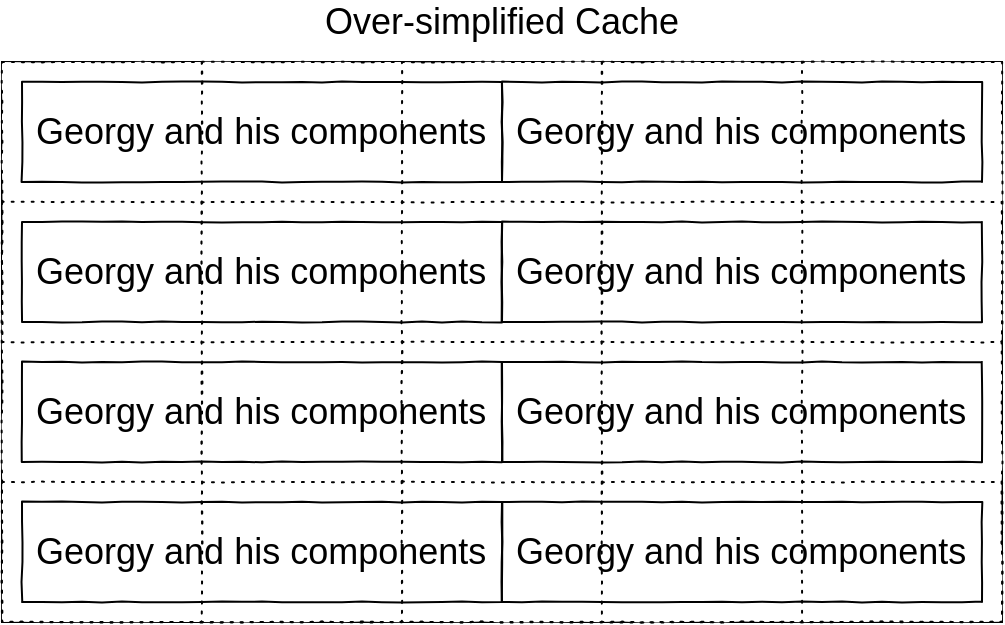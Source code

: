 <mxfile version="14.1.2" type="github" pages="2">
  <diagram id="wpiW-lymBG0PNoNuAjRQ" name="Page-1">
    <mxGraphModel dx="893" dy="706" grid="1" gridSize="10" guides="1" tooltips="1" connect="1" arrows="1" fold="1" page="1" pageScale="1" pageWidth="850" pageHeight="600" math="0" shadow="0">
      <root>
        <mxCell id="0" />
        <mxCell id="1" parent="0" />
        <mxCell id="GDwQh-B_eaKP4p6WveEL-1" value="" style="rounded=0;whiteSpace=wrap;html=1;" vertex="1" parent="1">
          <mxGeometry x="160" y="160" width="500" height="280" as="geometry" />
        </mxCell>
        <mxCell id="GDwQh-B_eaKP4p6WveEL-2" value="Over-simplified Cache" style="text;html=1;strokeColor=none;fillColor=none;align=center;verticalAlign=middle;whiteSpace=wrap;rounded=0;fontSize=18;" vertex="1" parent="1">
          <mxGeometry x="225" y="130" width="370" height="20" as="geometry" />
        </mxCell>
        <mxCell id="GDwQh-B_eaKP4p6WveEL-17" value="" style="rounded=0;whiteSpace=wrap;html=1;comic=1;jiggle=0.5;fontSize=18;align=left;dashed=1;dashPattern=1 4;" vertex="1" parent="1">
          <mxGeometry x="160" y="160" width="100" height="280" as="geometry" />
        </mxCell>
        <mxCell id="GDwQh-B_eaKP4p6WveEL-18" value="" style="rounded=0;whiteSpace=wrap;html=1;comic=1;jiggle=0.5;fontSize=18;align=left;dashed=1;dashPattern=1 4;" vertex="1" parent="1">
          <mxGeometry x="260" y="160" width="100" height="280" as="geometry" />
        </mxCell>
        <mxCell id="GDwQh-B_eaKP4p6WveEL-20" value="" style="rounded=0;whiteSpace=wrap;html=1;comic=1;jiggle=0.5;fontSize=18;align=left;dashed=1;dashPattern=1 4;" vertex="1" parent="1">
          <mxGeometry x="360" y="160" width="100" height="280" as="geometry" />
        </mxCell>
        <mxCell id="GDwQh-B_eaKP4p6WveEL-22" value="" style="rounded=0;whiteSpace=wrap;html=1;comic=1;jiggle=0.5;fontSize=18;align=left;dashed=1;dashPattern=1 4;" vertex="1" parent="1">
          <mxGeometry x="460" y="160" width="110" height="280" as="geometry" />
        </mxCell>
        <mxCell id="GDwQh-B_eaKP4p6WveEL-24" value="" style="rounded=0;whiteSpace=wrap;html=1;comic=1;jiggle=0.5;fontSize=18;align=left;dashed=1;dashPattern=1 4;" vertex="1" parent="1">
          <mxGeometry x="560" y="160" width="100" height="280" as="geometry" />
        </mxCell>
        <mxCell id="GDwQh-B_eaKP4p6WveEL-28" value="" style="rounded=0;whiteSpace=wrap;html=1;comic=1;jiggle=0.5;fontSize=18;align=left;dashed=1;dashPattern=1 4;fillColor=none;" vertex="1" parent="1">
          <mxGeometry x="160" y="370" width="500" height="70" as="geometry" />
        </mxCell>
        <mxCell id="GDwQh-B_eaKP4p6WveEL-33" value="" style="rounded=0;whiteSpace=wrap;html=1;comic=1;jiggle=0.5;fontSize=18;align=left;dashed=1;dashPattern=1 4;fillColor=none;" vertex="1" parent="1">
          <mxGeometry x="160" y="230" width="500" height="70" as="geometry" />
        </mxCell>
        <mxCell id="GDwQh-B_eaKP4p6WveEL-42" value="&amp;nbsp;Georgy and his components" style="rounded=0;whiteSpace=wrap;html=1;comic=1;jiggle=0.5;fillColor=none;fontFamily=Helvetica;fontSize=18;align=left;" vertex="1" parent="1">
          <mxGeometry x="170" y="170" width="240" height="50" as="geometry" />
        </mxCell>
        <mxCell id="GDwQh-B_eaKP4p6WveEL-43" value="&amp;nbsp;Georgy and his components" style="rounded=0;whiteSpace=wrap;html=1;comic=1;jiggle=0.5;fillColor=none;fontFamily=Helvetica;fontSize=18;align=left;" vertex="1" parent="1">
          <mxGeometry x="410" y="170" width="240" height="50" as="geometry" />
        </mxCell>
        <mxCell id="GDwQh-B_eaKP4p6WveEL-44" value="&amp;nbsp;Georgy and his components" style="rounded=0;whiteSpace=wrap;html=1;comic=1;jiggle=0.5;fillColor=none;fontFamily=Helvetica;fontSize=18;align=left;" vertex="1" parent="1">
          <mxGeometry x="170" y="240" width="240" height="50" as="geometry" />
        </mxCell>
        <mxCell id="GDwQh-B_eaKP4p6WveEL-45" value="&amp;nbsp;Georgy and his components" style="rounded=0;whiteSpace=wrap;html=1;comic=1;jiggle=0.5;fillColor=none;fontFamily=Helvetica;fontSize=18;align=left;" vertex="1" parent="1">
          <mxGeometry x="410" y="240" width="240" height="50" as="geometry" />
        </mxCell>
        <mxCell id="GDwQh-B_eaKP4p6WveEL-46" value="&amp;nbsp;Georgy and his components" style="rounded=0;whiteSpace=wrap;html=1;comic=1;jiggle=0.5;fillColor=none;fontFamily=Helvetica;fontSize=18;align=left;" vertex="1" parent="1">
          <mxGeometry x="170" y="310" width="240" height="50" as="geometry" />
        </mxCell>
        <mxCell id="GDwQh-B_eaKP4p6WveEL-47" value="&amp;nbsp;Georgy and his components" style="rounded=0;whiteSpace=wrap;html=1;comic=1;jiggle=0.5;fillColor=none;fontFamily=Helvetica;fontSize=18;align=left;" vertex="1" parent="1">
          <mxGeometry x="410" y="310" width="240" height="50" as="geometry" />
        </mxCell>
        <mxCell id="GDwQh-B_eaKP4p6WveEL-48" value="&amp;nbsp;Georgy and his components" style="rounded=0;whiteSpace=wrap;html=1;comic=1;jiggle=0.5;fillColor=none;fontFamily=Helvetica;fontSize=18;align=left;" vertex="1" parent="1">
          <mxGeometry x="170" y="380" width="240" height="50" as="geometry" />
        </mxCell>
        <mxCell id="GDwQh-B_eaKP4p6WveEL-49" value="&amp;nbsp;Georgy and his components" style="rounded=0;whiteSpace=wrap;html=1;comic=1;jiggle=0.5;fillColor=none;fontFamily=Helvetica;fontSize=18;align=left;" vertex="1" parent="1">
          <mxGeometry x="410" y="380" width="240" height="50" as="geometry" />
        </mxCell>
      </root>
    </mxGraphModel>
  </diagram>
  <diagram id="l8qAta-4OmBCjJI5a9IN" name="Page-2">
    <mxGraphModel dx="893" dy="706" grid="1" gridSize="10" guides="1" tooltips="1" connect="1" arrows="1" fold="1" page="1" pageScale="1" pageWidth="850" pageHeight="600" math="0" shadow="0">
      <root>
        <mxCell id="t1f6I0FCxJLzZ4WYsNur-0" />
        <mxCell id="t1f6I0FCxJLzZ4WYsNur-1" parent="t1f6I0FCxJLzZ4WYsNur-0" />
      </root>
    </mxGraphModel>
  </diagram>
</mxfile>
